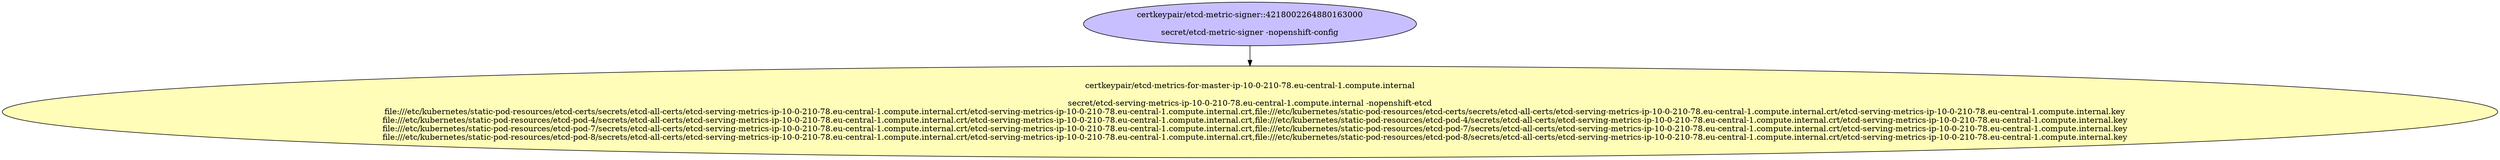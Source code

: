 digraph "Local Certificate" {
  // Node definitions.
  0 [
    label="certkeypair/etcd-metric-signer::4218002264880163000\n\nsecret/etcd-metric-signer -nopenshift-config\n"
    style=filled
    fillcolor="#c7bfff"
  ];
  3 [
    label="certkeypair/etcd-metrics-for-master-ip-10-0-210-78.eu-central-1.compute.internal\n\nsecret/etcd-serving-metrics-ip-10-0-210-78.eu-central-1.compute.internal -nopenshift-etcd\n    file:///etc/kubernetes/static-pod-resources/etcd-certs/secrets/etcd-all-certs/etcd-serving-metrics-ip-10-0-210-78.eu-central-1.compute.internal.crt/etcd-serving-metrics-ip-10-0-210-78.eu-central-1.compute.internal.crt,file:///etc/kubernetes/static-pod-resources/etcd-certs/secrets/etcd-all-certs/etcd-serving-metrics-ip-10-0-210-78.eu-central-1.compute.internal.crt/etcd-serving-metrics-ip-10-0-210-78.eu-central-1.compute.internal.key\n    file:///etc/kubernetes/static-pod-resources/etcd-pod-4/secrets/etcd-all-certs/etcd-serving-metrics-ip-10-0-210-78.eu-central-1.compute.internal.crt/etcd-serving-metrics-ip-10-0-210-78.eu-central-1.compute.internal.crt,file:///etc/kubernetes/static-pod-resources/etcd-pod-4/secrets/etcd-all-certs/etcd-serving-metrics-ip-10-0-210-78.eu-central-1.compute.internal.crt/etcd-serving-metrics-ip-10-0-210-78.eu-central-1.compute.internal.key\n    file:///etc/kubernetes/static-pod-resources/etcd-pod-7/secrets/etcd-all-certs/etcd-serving-metrics-ip-10-0-210-78.eu-central-1.compute.internal.crt/etcd-serving-metrics-ip-10-0-210-78.eu-central-1.compute.internal.crt,file:///etc/kubernetes/static-pod-resources/etcd-pod-7/secrets/etcd-all-certs/etcd-serving-metrics-ip-10-0-210-78.eu-central-1.compute.internal.crt/etcd-serving-metrics-ip-10-0-210-78.eu-central-1.compute.internal.key\n    file:///etc/kubernetes/static-pod-resources/etcd-pod-8/secrets/etcd-all-certs/etcd-serving-metrics-ip-10-0-210-78.eu-central-1.compute.internal.crt/etcd-serving-metrics-ip-10-0-210-78.eu-central-1.compute.internal.crt,file:///etc/kubernetes/static-pod-resources/etcd-pod-8/secrets/etcd-all-certs/etcd-serving-metrics-ip-10-0-210-78.eu-central-1.compute.internal.crt/etcd-serving-metrics-ip-10-0-210-78.eu-central-1.compute.internal.key\n"
    style=filled
    fillcolor="#fffdb8"
  ];

  // Edge definitions.
  0 -> 3;
}